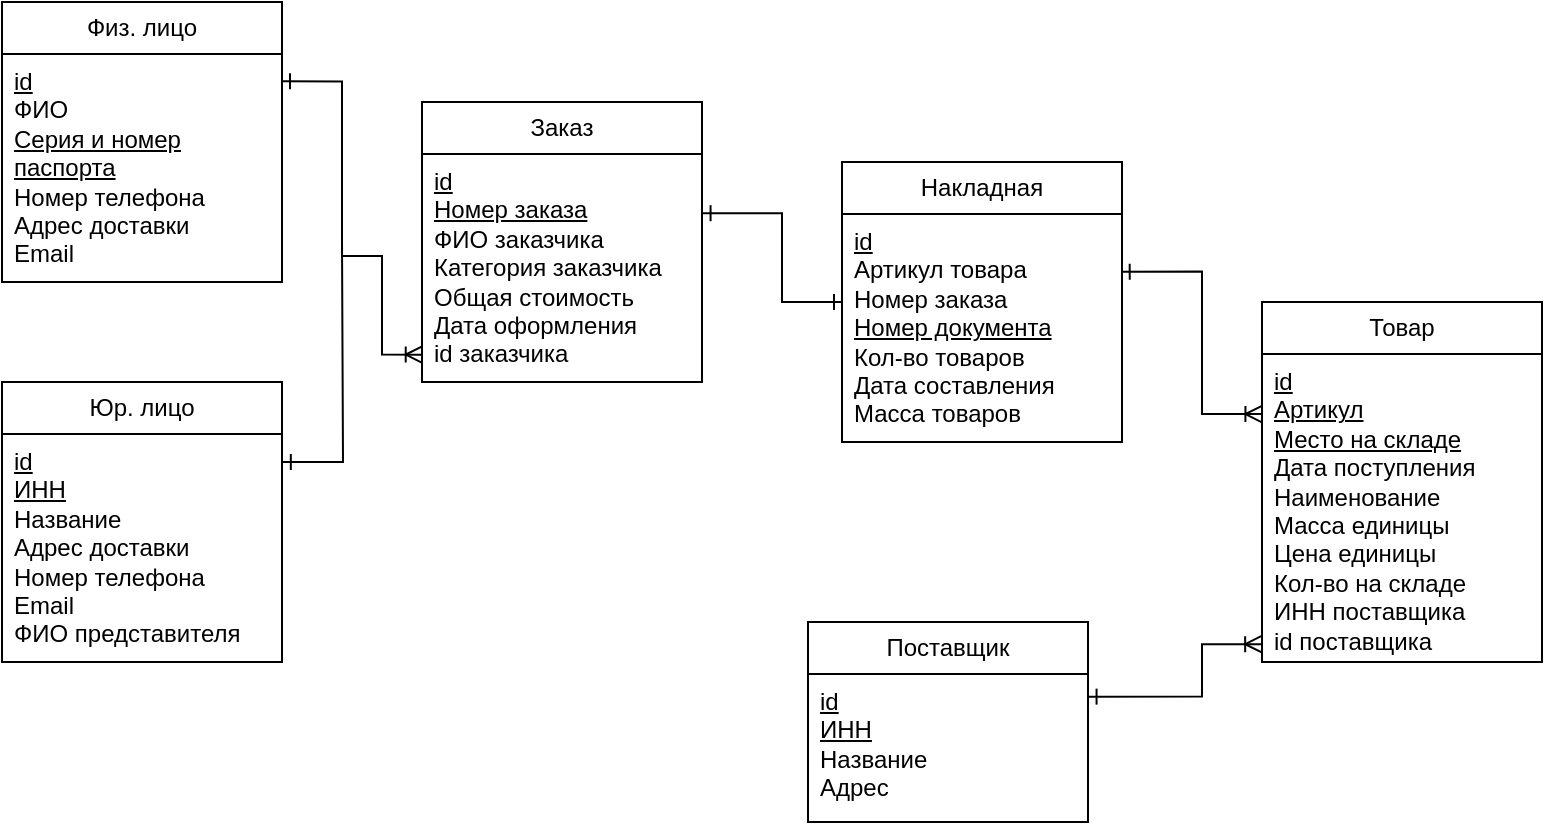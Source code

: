 <mxfile version="24.2.5" type="device">
  <diagram name="Страница — 1" id="gTw8SHQcZOPXSK3KtxM3">
    <mxGraphModel dx="562" dy="328" grid="1" gridSize="10" guides="1" tooltips="1" connect="1" arrows="1" fold="1" page="1" pageScale="1" pageWidth="827" pageHeight="1169" math="0" shadow="0">
      <root>
        <mxCell id="0" />
        <mxCell id="1" parent="0" />
        <mxCell id="XaxaGeuwATRMH6b5Ta_q-1" value="Физ. лицо" style="swimlane;fontStyle=0;childLayout=stackLayout;horizontal=1;startSize=26;fillColor=none;horizontalStack=0;resizeParent=1;resizeParentMax=0;resizeLast=0;collapsible=1;marginBottom=0;whiteSpace=wrap;html=1;" parent="1" vertex="1">
          <mxGeometry x="10" y="110" width="140" height="140" as="geometry" />
        </mxCell>
        <mxCell id="XaxaGeuwATRMH6b5Ta_q-2" value="&lt;u&gt;id&lt;/u&gt;&lt;br&gt;ФИО&lt;br&gt;&lt;u&gt;Серия и номер паспорта&lt;/u&gt;&lt;br&gt;Номер телефона&lt;br&gt;Адрес доставки&lt;br&gt;Email" style="text;strokeColor=none;fillColor=none;align=left;verticalAlign=top;spacingLeft=4;spacingRight=4;overflow=hidden;rotatable=0;points=[[0,0.5],[1,0.5]];portConstraint=eastwest;whiteSpace=wrap;html=1;" parent="XaxaGeuwATRMH6b5Ta_q-1" vertex="1">
          <mxGeometry y="26" width="140" height="114" as="geometry" />
        </mxCell>
        <mxCell id="XaxaGeuwATRMH6b5Ta_q-5" value="Товар" style="swimlane;fontStyle=0;childLayout=stackLayout;horizontal=1;startSize=26;fillColor=none;horizontalStack=0;resizeParent=1;resizeParentMax=0;resizeLast=0;collapsible=1;marginBottom=0;whiteSpace=wrap;html=1;" parent="1" vertex="1">
          <mxGeometry x="640" y="260" width="140" height="180" as="geometry" />
        </mxCell>
        <mxCell id="XaxaGeuwATRMH6b5Ta_q-6" value="&lt;u&gt;id&lt;/u&gt;&lt;br&gt;&lt;u&gt;Артикул&lt;/u&gt;&lt;br&gt;&lt;u&gt;Место на складе&lt;/u&gt;&lt;br&gt;Дата поступления&lt;br&gt;Наименование&lt;br&gt;Масса единицы&lt;br&gt;Цена единицы&lt;br&gt;Кол-во на складе&lt;br&gt;ИНН поставщика&lt;br&gt;id поставщика" style="text;strokeColor=none;fillColor=none;align=left;verticalAlign=top;spacingLeft=4;spacingRight=4;overflow=hidden;rotatable=0;points=[[0,0.5],[1,0.5]];portConstraint=eastwest;whiteSpace=wrap;html=1;" parent="XaxaGeuwATRMH6b5Ta_q-5" vertex="1">
          <mxGeometry y="26" width="140" height="154" as="geometry" />
        </mxCell>
        <mxCell id="XaxaGeuwATRMH6b5Ta_q-9" value="Поставщик" style="swimlane;fontStyle=0;childLayout=stackLayout;horizontal=1;startSize=26;fillColor=none;horizontalStack=0;resizeParent=1;resizeParentMax=0;resizeLast=0;collapsible=1;marginBottom=0;whiteSpace=wrap;html=1;" parent="1" vertex="1">
          <mxGeometry x="413" y="420" width="140" height="100" as="geometry" />
        </mxCell>
        <mxCell id="XaxaGeuwATRMH6b5Ta_q-10" value="&lt;u&gt;id&lt;br&gt;ИНН&lt;/u&gt;&lt;br&gt;Название&lt;br&gt;Адрес" style="text;strokeColor=none;fillColor=none;align=left;verticalAlign=top;spacingLeft=4;spacingRight=4;overflow=hidden;rotatable=0;points=[[0,0.5],[1,0.5]];portConstraint=eastwest;whiteSpace=wrap;html=1;" parent="XaxaGeuwATRMH6b5Ta_q-9" vertex="1">
          <mxGeometry y="26" width="140" height="74" as="geometry" />
        </mxCell>
        <mxCell id="XaxaGeuwATRMH6b5Ta_q-13" value="Заказ" style="swimlane;fontStyle=0;childLayout=stackLayout;horizontal=1;startSize=26;fillColor=none;horizontalStack=0;resizeParent=1;resizeParentMax=0;resizeLast=0;collapsible=1;marginBottom=0;whiteSpace=wrap;html=1;" parent="1" vertex="1">
          <mxGeometry x="220" y="160" width="140" height="140" as="geometry" />
        </mxCell>
        <mxCell id="XaxaGeuwATRMH6b5Ta_q-14" value="&lt;u&gt;id&lt;br&gt;Номер заказа&lt;br&gt;&lt;/u&gt;ФИО заказчика&lt;br&gt;Категория заказчика&lt;br&gt;Общая стоимость&lt;br&gt;Дата оформления&lt;br&gt;id заказчика" style="text;strokeColor=none;fillColor=none;align=left;verticalAlign=top;spacingLeft=4;spacingRight=4;overflow=hidden;rotatable=0;points=[[0,0.5],[1,0.5]];portConstraint=eastwest;whiteSpace=wrap;html=1;" parent="XaxaGeuwATRMH6b5Ta_q-13" vertex="1">
          <mxGeometry y="26" width="140" height="114" as="geometry" />
        </mxCell>
        <mxCell id="XaxaGeuwATRMH6b5Ta_q-17" value="Накладная" style="swimlane;fontStyle=0;childLayout=stackLayout;horizontal=1;startSize=26;fillColor=none;horizontalStack=0;resizeParent=1;resizeParentMax=0;resizeLast=0;collapsible=1;marginBottom=0;whiteSpace=wrap;html=1;" parent="1" vertex="1">
          <mxGeometry x="430" y="190" width="140" height="140" as="geometry" />
        </mxCell>
        <mxCell id="XaxaGeuwATRMH6b5Ta_q-18" value="&lt;u&gt;id&lt;br&gt;&lt;/u&gt;Артикул товара&lt;br&gt;Номер заказа&lt;br&gt;&lt;u&gt;Номер документа&lt;/u&gt;&lt;br&gt;Кол-во товаров&lt;br&gt;Дата составления&lt;div&gt;Масса товаров&lt;/div&gt;" style="text;strokeColor=none;fillColor=none;align=left;verticalAlign=top;spacingLeft=4;spacingRight=4;overflow=hidden;rotatable=0;points=[[0,0.5],[1,0.5]];portConstraint=eastwest;whiteSpace=wrap;html=1;" parent="XaxaGeuwATRMH6b5Ta_q-17" vertex="1">
          <mxGeometry y="26" width="140" height="114" as="geometry" />
        </mxCell>
        <mxCell id="XaxaGeuwATRMH6b5Ta_q-21" value="Юр. лицо" style="swimlane;fontStyle=0;childLayout=stackLayout;horizontal=1;startSize=26;fillColor=none;horizontalStack=0;resizeParent=1;resizeParentMax=0;resizeLast=0;collapsible=1;marginBottom=0;whiteSpace=wrap;html=1;" parent="1" vertex="1">
          <mxGeometry x="10" y="300" width="140" height="140" as="geometry" />
        </mxCell>
        <mxCell id="XaxaGeuwATRMH6b5Ta_q-22" value="&lt;u&gt;id&lt;/u&gt;&lt;br&gt;&lt;u&gt;ИНН&lt;/u&gt;&lt;br&gt;Название&lt;br&gt;Адрес доставки&lt;br&gt;Номер телефона&lt;br&gt;Email&lt;br&gt;ФИО представителя" style="text;strokeColor=none;fillColor=none;align=left;verticalAlign=top;spacingLeft=4;spacingRight=4;overflow=hidden;rotatable=0;points=[[0,0.5],[1,0.5]];portConstraint=eastwest;whiteSpace=wrap;html=1;" parent="XaxaGeuwATRMH6b5Ta_q-21" vertex="1">
          <mxGeometry y="26" width="140" height="114" as="geometry" />
        </mxCell>
        <mxCell id="XaxaGeuwATRMH6b5Ta_q-25" style="edgeStyle=orthogonalEdgeStyle;rounded=0;orthogonalLoop=1;jettySize=auto;html=1;exitX=1;exitY=0.12;exitDx=0;exitDy=0;startArrow=ERone;startFill=0;endArrow=ERoneToMany;endFill=0;exitPerimeter=0;entryX=-0.001;entryY=0.88;entryDx=0;entryDy=0;entryPerimeter=0;" parent="1" source="XaxaGeuwATRMH6b5Ta_q-2" target="XaxaGeuwATRMH6b5Ta_q-14" edge="1">
          <mxGeometry relative="1" as="geometry">
            <Array as="points">
              <mxPoint x="180" y="150" />
              <mxPoint x="180" y="237" />
              <mxPoint x="200" y="237" />
              <mxPoint x="200" y="286" />
            </Array>
            <mxPoint x="150.14" y="148.788" as="sourcePoint" />
            <mxPoint x="220" y="290" as="targetPoint" />
          </mxGeometry>
        </mxCell>
        <mxCell id="XaxaGeuwATRMH6b5Ta_q-26" style="edgeStyle=orthogonalEdgeStyle;rounded=0;orthogonalLoop=1;jettySize=auto;html=1;endArrow=none;endFill=0;startArrow=ERone;startFill=0;exitX=1.003;exitY=0.123;exitDx=0;exitDy=0;exitPerimeter=0;" parent="1" edge="1" source="XaxaGeuwATRMH6b5Ta_q-22">
          <mxGeometry relative="1" as="geometry">
            <mxPoint x="180" y="230" as="targetPoint" />
            <mxPoint x="150" y="339" as="sourcePoint" />
          </mxGeometry>
        </mxCell>
        <mxCell id="XaxaGeuwATRMH6b5Ta_q-28" style="edgeStyle=orthogonalEdgeStyle;rounded=0;orthogonalLoop=1;jettySize=auto;html=1;exitX=1.002;exitY=0.26;exitDx=0;exitDy=0;entryX=0;entryY=0.385;entryDx=0;entryDy=0;entryPerimeter=0;startArrow=ERone;startFill=0;endArrow=ERone;endFill=0;exitPerimeter=0;" parent="1" source="XaxaGeuwATRMH6b5Ta_q-14" target="XaxaGeuwATRMH6b5Ta_q-18" edge="1">
          <mxGeometry relative="1" as="geometry">
            <Array as="points">
              <mxPoint x="400" y="216" />
              <mxPoint x="400" y="260" />
              <mxPoint x="430" y="260" />
            </Array>
          </mxGeometry>
        </mxCell>
        <mxCell id="XaxaGeuwATRMH6b5Ta_q-29" style="edgeStyle=orthogonalEdgeStyle;rounded=0;orthogonalLoop=1;jettySize=auto;html=1;exitX=0.999;exitY=0.253;exitDx=0;exitDy=0;startArrow=ERone;startFill=0;endArrow=ERoneToMany;endFill=0;exitPerimeter=0;entryX=-0.002;entryY=0.195;entryDx=0;entryDy=0;entryPerimeter=0;" parent="1" source="XaxaGeuwATRMH6b5Ta_q-18" target="XaxaGeuwATRMH6b5Ta_q-6" edge="1">
          <mxGeometry relative="1" as="geometry">
            <mxPoint x="750" y="244" as="targetPoint" />
            <Array as="points">
              <mxPoint x="610" y="245" />
              <mxPoint x="610" y="316" />
            </Array>
          </mxGeometry>
        </mxCell>
        <mxCell id="XaxaGeuwATRMH6b5Ta_q-30" style="edgeStyle=orthogonalEdgeStyle;rounded=0;orthogonalLoop=1;jettySize=auto;html=1;entryX=-0.003;entryY=0.942;entryDx=0;entryDy=0;entryPerimeter=0;endArrow=ERoneToMany;endFill=0;startArrow=ERone;startFill=0;exitX=1.002;exitY=0.153;exitDx=0;exitDy=0;exitPerimeter=0;" parent="1" source="XaxaGeuwATRMH6b5Ta_q-10" target="XaxaGeuwATRMH6b5Ta_q-6" edge="1">
          <mxGeometry relative="1" as="geometry">
            <Array as="points">
              <mxPoint x="610" y="457" />
              <mxPoint x="610" y="431" />
            </Array>
          </mxGeometry>
        </mxCell>
      </root>
    </mxGraphModel>
  </diagram>
</mxfile>
